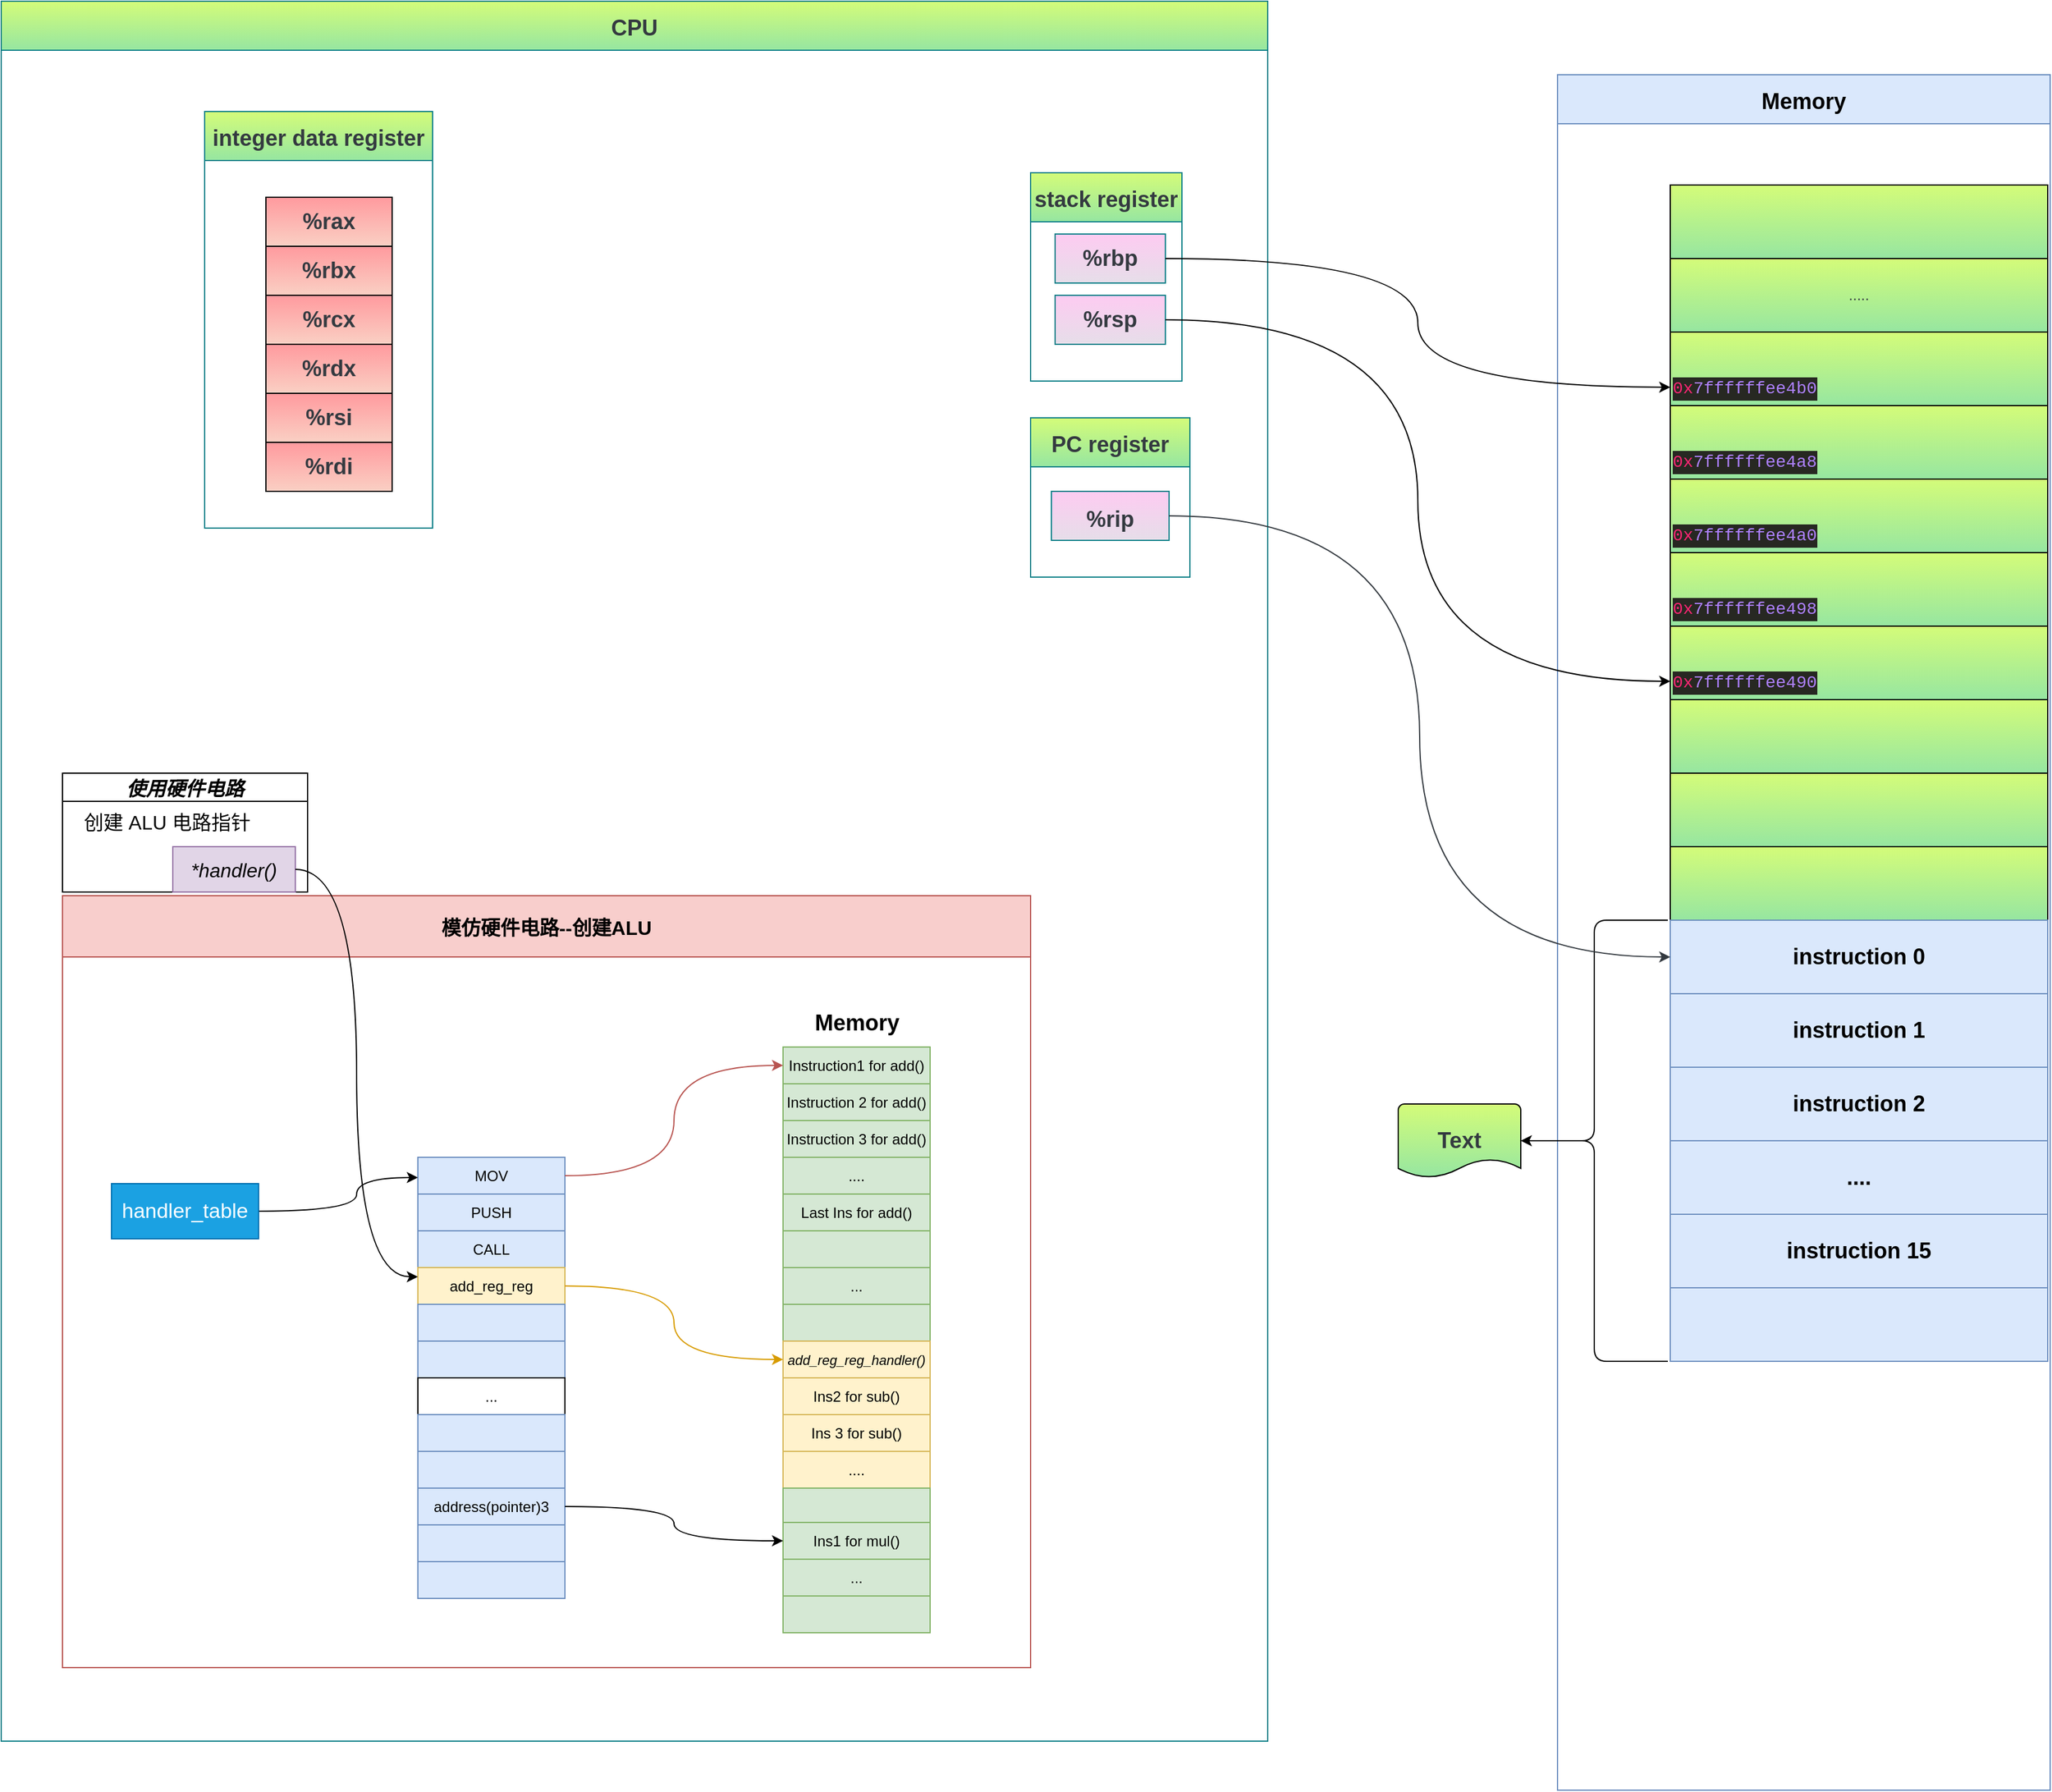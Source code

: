 <mxfile version="14.6.13" type="device"><diagram id="JoFZFky4XNBw48K1qNpD" name="第 1 页"><mxGraphModel dx="2441" dy="1209" grid="1" gridSize="10" guides="1" tooltips="1" connect="1" arrows="1" fold="1" page="1" pageScale="1" pageWidth="827" pageHeight="1169" math="0" shadow="0"><root><mxCell id="0"/><mxCell id="1" parent="0"/><mxCell id="xMDT4cU2lw6IxBGsYAug-6" value="CPU" style="swimlane;startSize=40;fontFamily=Helvetica;fontSize=18;strokeColor=#0e8088;swimlaneFillColor=none;gradientColor=#96e6a1;fillColor=#d4fc79;fontColor=#343A40;" parent="1" vertex="1"><mxGeometry x="-200" width="1033.5" height="1420" as="geometry"/></mxCell><mxCell id="ggRsp7n-Z-Ycf5MoJ60B-3" value="MOV" style="rounded=0;whiteSpace=wrap;html=1;fillColor=#dae8fc;strokeColor=#6c8ebf;" parent="xMDT4cU2lw6IxBGsYAug-6" vertex="1"><mxGeometry x="340" y="943.5" width="120" height="30" as="geometry"/></mxCell><mxCell id="ggRsp7n-Z-Ycf5MoJ60B-4" value="PUSH" style="rounded=0;whiteSpace=wrap;html=1;fillColor=#dae8fc;strokeColor=#6c8ebf;" parent="xMDT4cU2lw6IxBGsYAug-6" vertex="1"><mxGeometry x="340" y="973.5" width="120" height="30" as="geometry"/></mxCell><mxCell id="ggRsp7n-Z-Ycf5MoJ60B-6" value="CALL" style="rounded=0;whiteSpace=wrap;html=1;fillColor=#dae8fc;strokeColor=#6c8ebf;" parent="xMDT4cU2lw6IxBGsYAug-6" vertex="1"><mxGeometry x="340" y="1003.5" width="120" height="30" as="geometry"/></mxCell><mxCell id="ggRsp7n-Z-Ycf5MoJ60B-7" value="&lt;span&gt;add_reg_reg&lt;/span&gt;" style="rounded=0;whiteSpace=wrap;html=1;fillColor=#fff2cc;strokeColor=#d6b656;" parent="xMDT4cU2lw6IxBGsYAug-6" vertex="1"><mxGeometry x="340" y="1033.5" width="120" height="30" as="geometry"/></mxCell><mxCell id="ggRsp7n-Z-Ycf5MoJ60B-8" value="" style="rounded=0;whiteSpace=wrap;html=1;fillColor=#dae8fc;strokeColor=#6c8ebf;" parent="xMDT4cU2lw6IxBGsYAug-6" vertex="1"><mxGeometry x="340" y="1063.5" width="120" height="30" as="geometry"/></mxCell><mxCell id="ggRsp7n-Z-Ycf5MoJ60B-9" value="" style="rounded=0;whiteSpace=wrap;html=1;fillColor=#dae8fc;strokeColor=#6c8ebf;" parent="xMDT4cU2lw6IxBGsYAug-6" vertex="1"><mxGeometry x="340" y="1093.5" width="120" height="30" as="geometry"/></mxCell><mxCell id="ggRsp7n-Z-Ycf5MoJ60B-10" value="..." style="rounded=0;whiteSpace=wrap;html=1;" parent="xMDT4cU2lw6IxBGsYAug-6" vertex="1"><mxGeometry x="340" y="1123.5" width="120" height="30" as="geometry"/></mxCell><mxCell id="ggRsp7n-Z-Ycf5MoJ60B-11" value="" style="rounded=0;whiteSpace=wrap;html=1;fillColor=#dae8fc;strokeColor=#6c8ebf;" parent="xMDT4cU2lw6IxBGsYAug-6" vertex="1"><mxGeometry x="340" y="1153.5" width="120" height="30" as="geometry"/></mxCell><mxCell id="ggRsp7n-Z-Ycf5MoJ60B-12" value="" style="rounded=0;whiteSpace=wrap;html=1;fillColor=#dae8fc;strokeColor=#6c8ebf;" parent="xMDT4cU2lw6IxBGsYAug-6" vertex="1"><mxGeometry x="340" y="1183.5" width="120" height="30" as="geometry"/></mxCell><mxCell id="ggRsp7n-Z-Ycf5MoJ60B-14" value="address(pointer)3" style="rounded=0;whiteSpace=wrap;html=1;fillColor=#dae8fc;strokeColor=#6c8ebf;" parent="xMDT4cU2lw6IxBGsYAug-6" vertex="1"><mxGeometry x="340" y="1213.5" width="120" height="30" as="geometry"/></mxCell><mxCell id="ggRsp7n-Z-Ycf5MoJ60B-15" value="" style="rounded=0;whiteSpace=wrap;html=1;fillColor=#dae8fc;strokeColor=#6c8ebf;" parent="xMDT4cU2lw6IxBGsYAug-6" vertex="1"><mxGeometry x="340" y="1243.5" width="120" height="30" as="geometry"/></mxCell><mxCell id="ggRsp7n-Z-Ycf5MoJ60B-16" value="" style="rounded=0;whiteSpace=wrap;html=1;fillColor=#dae8fc;strokeColor=#6c8ebf;" parent="xMDT4cU2lw6IxBGsYAug-6" vertex="1"><mxGeometry x="340" y="1273.5" width="120" height="30" as="geometry"/></mxCell><mxCell id="ggRsp7n-Z-Ycf5MoJ60B-17" value="Instruction1 for add()" style="rounded=0;whiteSpace=wrap;html=1;fillColor=#d5e8d4;strokeColor=#82b366;" parent="xMDT4cU2lw6IxBGsYAug-6" vertex="1"><mxGeometry x="638" y="853.5" width="120" height="30" as="geometry"/></mxCell><mxCell id="ggRsp7n-Z-Ycf5MoJ60B-2" style="edgeStyle=orthogonalEdgeStyle;rounded=0;orthogonalLoop=1;jettySize=auto;html=1;exitX=1;exitY=0.5;exitDx=0;exitDy=0;entryX=0;entryY=0.5;entryDx=0;entryDy=0;curved=1;fillColor=#f8cecc;strokeColor=#b85450;" parent="xMDT4cU2lw6IxBGsYAug-6" source="ggRsp7n-Z-Ycf5MoJ60B-3" target="ggRsp7n-Z-Ycf5MoJ60B-17" edge="1"><mxGeometry relative="1" as="geometry"/></mxCell><mxCell id="ggRsp7n-Z-Ycf5MoJ60B-18" value="Instruction 2 for add()" style="rounded=0;whiteSpace=wrap;html=1;fillColor=#d5e8d4;strokeColor=#82b366;" parent="xMDT4cU2lw6IxBGsYAug-6" vertex="1"><mxGeometry x="638" y="883.5" width="120" height="30" as="geometry"/></mxCell><mxCell id="ggRsp7n-Z-Ycf5MoJ60B-19" value="Instruction 3 for add()" style="rounded=0;whiteSpace=wrap;html=1;fillColor=#d5e8d4;strokeColor=#82b366;" parent="xMDT4cU2lw6IxBGsYAug-6" vertex="1"><mxGeometry x="638" y="913.5" width="120" height="30" as="geometry"/></mxCell><mxCell id="ggRsp7n-Z-Ycf5MoJ60B-20" value="...." style="rounded=0;whiteSpace=wrap;html=1;fillColor=#d5e8d4;strokeColor=#82b366;" parent="xMDT4cU2lw6IxBGsYAug-6" vertex="1"><mxGeometry x="638" y="943.5" width="120" height="30" as="geometry"/></mxCell><mxCell id="ggRsp7n-Z-Ycf5MoJ60B-21" value="Last Ins for add()" style="rounded=0;whiteSpace=wrap;html=1;fillColor=#d5e8d4;strokeColor=#82b366;" parent="xMDT4cU2lw6IxBGsYAug-6" vertex="1"><mxGeometry x="638" y="973.5" width="120" height="30" as="geometry"/></mxCell><mxCell id="ggRsp7n-Z-Ycf5MoJ60B-22" value="" style="rounded=0;whiteSpace=wrap;html=1;fillColor=#d5e8d4;strokeColor=#82b366;" parent="xMDT4cU2lw6IxBGsYAug-6" vertex="1"><mxGeometry x="638" y="1003.5" width="120" height="30" as="geometry"/></mxCell><mxCell id="ggRsp7n-Z-Ycf5MoJ60B-23" value="..." style="rounded=0;whiteSpace=wrap;html=1;fillColor=#d5e8d4;strokeColor=#82b366;" parent="xMDT4cU2lw6IxBGsYAug-6" vertex="1"><mxGeometry x="638" y="1033.5" width="120" height="30" as="geometry"/></mxCell><mxCell id="ggRsp7n-Z-Ycf5MoJ60B-24" value="" style="rounded=0;whiteSpace=wrap;html=1;fillColor=#d5e8d4;strokeColor=#82b366;" parent="xMDT4cU2lw6IxBGsYAug-6" vertex="1"><mxGeometry x="638" y="1063.5" width="120" height="30" as="geometry"/></mxCell><mxCell id="ggRsp7n-Z-Ycf5MoJ60B-25" value="&lt;i&gt;&lt;font style=&quot;font-size: 11px&quot;&gt;add_reg_reg_handler()&lt;/font&gt;&lt;/i&gt;" style="rounded=0;whiteSpace=wrap;html=1;fillColor=#fff2cc;strokeColor=#d6b656;" parent="xMDT4cU2lw6IxBGsYAug-6" vertex="1"><mxGeometry x="638" y="1093.5" width="120" height="30" as="geometry"/></mxCell><mxCell id="ggRsp7n-Z-Ycf5MoJ60B-5" style="edgeStyle=orthogonalEdgeStyle;curved=1;rounded=0;orthogonalLoop=1;jettySize=auto;html=1;exitX=1;exitY=0.5;exitDx=0;exitDy=0;entryX=0;entryY=0.5;entryDx=0;entryDy=0;fillColor=#ffe6cc;strokeColor=#d79b00;" parent="xMDT4cU2lw6IxBGsYAug-6" source="ggRsp7n-Z-Ycf5MoJ60B-7" target="ggRsp7n-Z-Ycf5MoJ60B-25" edge="1"><mxGeometry relative="1" as="geometry"/></mxCell><mxCell id="ggRsp7n-Z-Ycf5MoJ60B-26" value="Ins2 for sub()" style="rounded=0;whiteSpace=wrap;html=1;fillColor=#fff2cc;strokeColor=#d6b656;" parent="xMDT4cU2lw6IxBGsYAug-6" vertex="1"><mxGeometry x="638" y="1123.5" width="120" height="30" as="geometry"/></mxCell><mxCell id="ggRsp7n-Z-Ycf5MoJ60B-27" value="Ins 3 for sub()" style="rounded=0;whiteSpace=wrap;html=1;fillColor=#fff2cc;strokeColor=#d6b656;" parent="xMDT4cU2lw6IxBGsYAug-6" vertex="1"><mxGeometry x="638" y="1153.5" width="120" height="30" as="geometry"/></mxCell><mxCell id="ggRsp7n-Z-Ycf5MoJ60B-28" value="...." style="rounded=0;whiteSpace=wrap;html=1;fillColor=#fff2cc;strokeColor=#d6b656;" parent="xMDT4cU2lw6IxBGsYAug-6" vertex="1"><mxGeometry x="638" y="1183.5" width="120" height="30" as="geometry"/></mxCell><mxCell id="ggRsp7n-Z-Ycf5MoJ60B-29" value="" style="rounded=0;whiteSpace=wrap;html=1;fillColor=#d5e8d4;strokeColor=#82b366;" parent="xMDT4cU2lw6IxBGsYAug-6" vertex="1"><mxGeometry x="638" y="1213.5" width="120" height="30" as="geometry"/></mxCell><mxCell id="ggRsp7n-Z-Ycf5MoJ60B-30" value="Ins1 for mul()" style="rounded=0;whiteSpace=wrap;html=1;fillColor=#d5e8d4;strokeColor=#82b366;" parent="xMDT4cU2lw6IxBGsYAug-6" vertex="1"><mxGeometry x="638" y="1241.5" width="120" height="30" as="geometry"/></mxCell><mxCell id="ggRsp7n-Z-Ycf5MoJ60B-13" style="edgeStyle=orthogonalEdgeStyle;curved=1;rounded=0;orthogonalLoop=1;jettySize=auto;html=1;exitX=1;exitY=0.5;exitDx=0;exitDy=0;entryX=0;entryY=0.5;entryDx=0;entryDy=0;" parent="xMDT4cU2lw6IxBGsYAug-6" source="ggRsp7n-Z-Ycf5MoJ60B-14" target="ggRsp7n-Z-Ycf5MoJ60B-30" edge="1"><mxGeometry relative="1" as="geometry"/></mxCell><mxCell id="ggRsp7n-Z-Ycf5MoJ60B-31" value="..." style="rounded=0;whiteSpace=wrap;html=1;fillColor=#d5e8d4;strokeColor=#82b366;" parent="xMDT4cU2lw6IxBGsYAug-6" vertex="1"><mxGeometry x="638" y="1271.5" width="120" height="30" as="geometry"/></mxCell><mxCell id="ggRsp7n-Z-Ycf5MoJ60B-32" value="" style="rounded=0;whiteSpace=wrap;html=1;fillColor=#d5e8d4;strokeColor=#82b366;" parent="xMDT4cU2lw6IxBGsYAug-6" vertex="1"><mxGeometry x="638" y="1301.5" width="120" height="30" as="geometry"/></mxCell><mxCell id="ggRsp7n-Z-Ycf5MoJ60B-33" value="&lt;h2&gt;Memory&lt;/h2&gt;" style="text;html=1;align=center;verticalAlign=middle;resizable=0;points=[];autosize=1;strokeColor=none;" parent="xMDT4cU2lw6IxBGsYAug-6" vertex="1"><mxGeometry x="658" y="808.5" width="80" height="50" as="geometry"/></mxCell><mxCell id="ggRsp7n-Z-Ycf5MoJ60B-34" style="edgeStyle=orthogonalEdgeStyle;curved=1;rounded=0;orthogonalLoop=1;jettySize=auto;html=1;exitX=1;exitY=0.5;exitDx=0;exitDy=0;" parent="xMDT4cU2lw6IxBGsYAug-6" source="ggRsp7n-Z-Ycf5MoJ60B-35" edge="1"><mxGeometry relative="1" as="geometry"><mxPoint x="210" y="959" as="sourcePoint"/><mxPoint x="340" y="960" as="targetPoint"/><Array as="points"><mxPoint x="290" y="987"/><mxPoint x="290" y="960"/></Array></mxGeometry></mxCell><mxCell id="ggRsp7n-Z-Ycf5MoJ60B-35" value="&lt;font style=&quot;font-size: 17px&quot;&gt;handler_table&lt;/font&gt;" style="rounded=0;whiteSpace=wrap;html=1;fillColor=#1ba1e2;strokeColor=#006EAF;fontColor=#ffffff;" parent="xMDT4cU2lw6IxBGsYAug-6" vertex="1"><mxGeometry x="90" y="965" width="120" height="45" as="geometry"/></mxCell><mxCell id="ggRsp7n-Z-Ycf5MoJ60B-36" value="模仿硬件电路--创建ALU" style="swimlane;startSize=50;fontSize=16;fillColor=#f8cecc;strokeColor=#b85450;" parent="xMDT4cU2lw6IxBGsYAug-6" vertex="1"><mxGeometry x="50" y="730" width="790" height="630" as="geometry"/></mxCell><mxCell id="ggRsp7n-Z-Ycf5MoJ60B-37" value="使用硬件电路 " style="swimlane;fontSize=16;startSize=23;fontStyle=3" parent="xMDT4cU2lw6IxBGsYAug-6" vertex="1"><mxGeometry x="50" y="630" width="200" height="97" as="geometry"/></mxCell><mxCell id="ggRsp7n-Z-Ycf5MoJ60B-38" value="创建 ALU 电路指针" style="text;html=1;align=center;verticalAlign=middle;resizable=0;points=[];autosize=1;strokeColor=none;fontSize=16;" parent="ggRsp7n-Z-Ycf5MoJ60B-37" vertex="1"><mxGeometry x="10" y="30" width="150" height="20" as="geometry"/></mxCell><mxCell id="ggRsp7n-Z-Ycf5MoJ60B-39" value="&lt;i&gt;*handler()&lt;/i&gt;" style="rounded=0;whiteSpace=wrap;html=1;fontSize=16;fillColor=#e1d5e7;strokeColor=#9673a6;" parent="ggRsp7n-Z-Ycf5MoJ60B-37" vertex="1"><mxGeometry x="90" y="60" width="100" height="37" as="geometry"/></mxCell><mxCell id="ggRsp7n-Z-Ycf5MoJ60B-40" style="edgeStyle=orthogonalEdgeStyle;curved=1;rounded=0;orthogonalLoop=1;jettySize=auto;html=1;exitX=1;exitY=0.5;exitDx=0;exitDy=0;entryX=0;entryY=0.25;entryDx=0;entryDy=0;fontSize=16;" parent="xMDT4cU2lw6IxBGsYAug-6" source="ggRsp7n-Z-Ycf5MoJ60B-39" target="ggRsp7n-Z-Ycf5MoJ60B-7" edge="1"><mxGeometry relative="1" as="geometry"/></mxCell><mxCell id="xMDT4cU2lw6IxBGsYAug-47" value="stack register" style="swimlane;startSize=40;fontFamily=Helvetica;fontSize=18;strokeColor=#0e8088;swimlaneFillColor=none;gradientColor=#96e6a1;fillColor=#d4fc79;fontColor=#343A40;" parent="xMDT4cU2lw6IxBGsYAug-6" vertex="1"><mxGeometry x="840" y="140" width="123.5" height="170" as="geometry"/></mxCell><mxCell id="xMDT4cU2lw6IxBGsYAug-15" value="&lt;font color=&quot;#343a40&quot;&gt;&lt;b&gt;%rbp&lt;/b&gt;&lt;/font&gt;" style="rounded=0;whiteSpace=wrap;html=1;fillColor=#fdcbf1;gradientColor=#e6dee9;fontColor=#FF99CC;fontSize=18;strokeColor=#0e8088;startSize=40;" parent="xMDT4cU2lw6IxBGsYAug-47" vertex="1"><mxGeometry x="20" y="50" width="90" height="40" as="geometry"/></mxCell><mxCell id="xMDT4cU2lw6IxBGsYAug-13" value="&lt;font color=&quot;#343a40&quot;&gt;&lt;b&gt;%rsp&lt;/b&gt;&lt;/font&gt;" style="rounded=0;whiteSpace=wrap;html=1;fillColor=#fdcbf1;gradientColor=#e6dee9;fontColor=#FF99CC;fontSize=18;strokeColor=#0e8088;startSize=40;" parent="xMDT4cU2lw6IxBGsYAug-47" vertex="1"><mxGeometry x="20" y="100" width="90" height="40" as="geometry"/></mxCell><mxCell id="xMDT4cU2lw6IxBGsYAug-61" value="integer data register" style="swimlane;startSize=40;fontFamily=Helvetica;fontSize=18;strokeColor=#0e8088;swimlaneFillColor=none;gradientColor=#96e6a1;fillColor=#d4fc79;fontColor=#343A40;rounded=0;sketch=0;" parent="xMDT4cU2lw6IxBGsYAug-6" vertex="1"><mxGeometry x="166" y="90" width="186" height="340" as="geometry"/></mxCell><mxCell id="xMDT4cU2lw6IxBGsYAug-62" value="&lt;h2&gt;&lt;font&gt;%rax&lt;/font&gt;&lt;/h2&gt;" style="rounded=0;whiteSpace=wrap;html=1;fillColor=#ff9a9e;gradientColor=#fad0c4;&#10;&#10;background-image: linear-gradient(45deg, #ff9a9e 0%, #fad0c4 99%, #fad0c4 100%);sketch=0;fontColor=#343A40;" parent="xMDT4cU2lw6IxBGsYAug-61" vertex="1"><mxGeometry x="50" y="70" width="103" height="40" as="geometry"/></mxCell><mxCell id="xMDT4cU2lw6IxBGsYAug-77" value="&lt;h2&gt;&lt;font&gt;%rbx&lt;/font&gt;&lt;/h2&gt;" style="rounded=0;whiteSpace=wrap;html=1;fillColor=#ff9a9e;gradientColor=#fad0c4;&#10;&#10;background-image: linear-gradient(45deg, #ff9a9e 0%, #fad0c4 99%, #fad0c4 100%);sketch=0;fontColor=#343A40;" parent="xMDT4cU2lw6IxBGsYAug-61" vertex="1"><mxGeometry x="50" y="110" width="103" height="40" as="geometry"/></mxCell><mxCell id="xMDT4cU2lw6IxBGsYAug-78" value="&lt;h2&gt;&lt;font&gt;%rcx&lt;/font&gt;&lt;/h2&gt;" style="rounded=0;whiteSpace=wrap;html=1;fillColor=#ff9a9e;gradientColor=#fad0c4;&#10;&#10;background-image: linear-gradient(45deg, #ff9a9e 0%, #fad0c4 99%, #fad0c4 100%);sketch=0;fontColor=#343A40;" parent="xMDT4cU2lw6IxBGsYAug-61" vertex="1"><mxGeometry x="50" y="150" width="103" height="40" as="geometry"/></mxCell><mxCell id="xMDT4cU2lw6IxBGsYAug-79" value="&lt;h2&gt;&lt;font&gt;%rdx&lt;/font&gt;&lt;/h2&gt;" style="rounded=0;whiteSpace=wrap;html=1;fillColor=#ff9a9e;gradientColor=#fad0c4;&#10;&#10;background-image: linear-gradient(45deg, #ff9a9e 0%, #fad0c4 99%, #fad0c4 100%);sketch=0;fontColor=#343A40;" parent="xMDT4cU2lw6IxBGsYAug-61" vertex="1"><mxGeometry x="50" y="190" width="103" height="40" as="geometry"/></mxCell><mxCell id="ftNxSX69mLxL43hxrWK6-1" value="&lt;h2&gt;&lt;font&gt;%rsi&lt;/font&gt;&lt;/h2&gt;" style="rounded=0;whiteSpace=wrap;html=1;fillColor=#ff9a9e;gradientColor=#fad0c4;&#10;&#10;background-image: linear-gradient(45deg, #ff9a9e 0%, #fad0c4 99%, #fad0c4 100%);sketch=0;fontColor=#343A40;" vertex="1" parent="xMDT4cU2lw6IxBGsYAug-61"><mxGeometry x="50" y="230" width="103" height="40" as="geometry"/></mxCell><mxCell id="ftNxSX69mLxL43hxrWK6-2" value="&lt;h2&gt;&lt;font&gt;%rdi&lt;/font&gt;&lt;/h2&gt;" style="rounded=0;whiteSpace=wrap;html=1;fillColor=#ff9a9e;gradientColor=#fad0c4;&#10;&#10;background-image: linear-gradient(45deg, #ff9a9e 0%, #fad0c4 99%, #fad0c4 100%);sketch=0;fontColor=#343A40;" vertex="1" parent="xMDT4cU2lw6IxBGsYAug-61"><mxGeometry x="50" y="270" width="103" height="40" as="geometry"/></mxCell><mxCell id="ftNxSX69mLxL43hxrWK6-4" value="PC register" style="swimlane;startSize=40;fontFamily=Helvetica;fontSize=18;strokeColor=#0e8088;swimlaneFillColor=none;gradientColor=#96e6a1;fillColor=#d4fc79;fontColor=#343A40;" vertex="1" parent="xMDT4cU2lw6IxBGsYAug-6"><mxGeometry x="840" y="340" width="130" height="130" as="geometry"/></mxCell><mxCell id="xMDT4cU2lw6IxBGsYAug-57" value="&lt;h2&gt;&lt;font style=&quot;font-size: 18px&quot; color=&quot;#343a40&quot;&gt;%rip&lt;/font&gt;&lt;/h2&gt;" style="rounded=0;whiteSpace=wrap;html=1;fontColor=#FF99CC;fillColor=#fdcbf1;gradientColor=#e6dee9;fontSize=18;startSize=40;strokeColor=#0e8088;" parent="ftNxSX69mLxL43hxrWK6-4" vertex="1"><mxGeometry x="17" y="60" width="96" height="40" as="geometry"/></mxCell><mxCell id="xMDT4cU2lw6IxBGsYAug-8" value="Memory" style="swimlane;startSize=40;fontFamily=Helvetica;fontSize=18;strokeColor=#6c8ebf;swimlaneFillColor=none;fillColor=#dae8fc;" parent="1" vertex="1"><mxGeometry x="1070" y="60" width="402" height="1400" as="geometry"/></mxCell><mxCell id="xMDT4cU2lw6IxBGsYAug-17" value="" style="rounded=0;whiteSpace=wrap;html=1;fontColor=#FF99CC;fillColor=#d4fc79;gradientColor=#96e6a1;strokeColor=#000000;" parent="xMDT4cU2lw6IxBGsYAug-8" vertex="1"><mxGeometry x="92" y="450" width="308" height="60" as="geometry"/></mxCell><mxCell id="xMDT4cU2lw6IxBGsYAug-18" value="" style="rounded=0;whiteSpace=wrap;html=1;fontColor=#FF99CC;fillColor=#d4fc79;gradientColor=#96e6a1;strokeColor=#000000;" parent="xMDT4cU2lw6IxBGsYAug-8" vertex="1"><mxGeometry x="92" y="390" width="308" height="60" as="geometry"/></mxCell><mxCell id="xMDT4cU2lw6IxBGsYAug-19" value="" style="rounded=0;whiteSpace=wrap;html=1;fontColor=#FF99CC;fillColor=#d4fc79;gradientColor=#96e6a1;strokeColor=#000000;" parent="xMDT4cU2lw6IxBGsYAug-8" vertex="1"><mxGeometry x="92" y="330" width="308" height="60" as="geometry"/></mxCell><mxCell id="xMDT4cU2lw6IxBGsYAug-20" value="" style="rounded=0;whiteSpace=wrap;html=1;fontColor=#FF99CC;fillColor=#d4fc79;gradientColor=#96e6a1;strokeColor=#000000;" parent="xMDT4cU2lw6IxBGsYAug-8" vertex="1"><mxGeometry x="92" y="270" width="308" height="60" as="geometry"/></mxCell><mxCell id="xMDT4cU2lw6IxBGsYAug-21" value="" style="rounded=0;whiteSpace=wrap;html=1;fontColor=#FF99CC;fillColor=#d4fc79;gradientColor=#96e6a1;strokeColor=#000000;" parent="xMDT4cU2lw6IxBGsYAug-8" vertex="1"><mxGeometry x="92" y="210" width="308" height="60" as="geometry"/></mxCell><mxCell id="xMDT4cU2lw6IxBGsYAug-22" value="&lt;div style=&quot;color: rgb(253, 255, 241); background-color: rgb(39, 40, 34); font-family: consolas, monokai, 微软雅黑, &amp;quot;comic sans ms&amp;quot;, &amp;quot;courier new&amp;quot;, monospace, consolas, &amp;quot;courier new&amp;quot;, monospace; font-weight: normal; font-size: 14px; line-height: 19px;&quot;&gt;&lt;div&gt;&lt;span style=&quot;color: #f92672&quot;&gt;0x&lt;/span&gt;&lt;span style=&quot;color: #ae81ff&quot;&gt;7ffffffee4a0&lt;/span&gt;&lt;/div&gt;&lt;/div&gt;" style="text;whiteSpace=wrap;html=1;fontColor=#343A40;" parent="xMDT4cU2lw6IxBGsYAug-8" vertex="1"><mxGeometry x="92" y="360" width="110" height="30" as="geometry"/></mxCell><mxCell id="xMDT4cU2lw6IxBGsYAug-23" value="&lt;div style=&quot;color: rgb(253, 255, 241); background-color: rgb(39, 40, 34); font-family: consolas, monokai, 微软雅黑, &amp;quot;comic sans ms&amp;quot;, &amp;quot;courier new&amp;quot;, monospace, consolas, &amp;quot;courier new&amp;quot;, monospace; font-weight: normal; font-size: 14px; line-height: 19px;&quot;&gt;&lt;div&gt;&lt;span style=&quot;color: #f92672&quot;&gt;0x&lt;/span&gt;&lt;span style=&quot;color: #ae81ff&quot;&gt;7ffffffee4a8&lt;/span&gt;&lt;/div&gt;&lt;/div&gt;" style="text;whiteSpace=wrap;html=1;fontColor=#343A40;" parent="xMDT4cU2lw6IxBGsYAug-8" vertex="1"><mxGeometry x="92" y="300" width="110" height="30" as="geometry"/></mxCell><mxCell id="xMDT4cU2lw6IxBGsYAug-24" value="&lt;div style=&quot;color: rgb(253, 255, 241); background-color: rgb(39, 40, 34); font-family: consolas, monokai, 微软雅黑, &amp;quot;comic sans ms&amp;quot;, &amp;quot;courier new&amp;quot;, monospace, consolas, &amp;quot;courier new&amp;quot;, monospace; font-weight: normal; font-size: 14px; line-height: 19px;&quot;&gt;&lt;div&gt;&lt;span style=&quot;color: #f92672&quot;&gt;0x&lt;/span&gt;&lt;span style=&quot;color: #ae81ff&quot;&gt;7ffffffee4b0&lt;/span&gt;&lt;/div&gt;&lt;/div&gt;" style="text;whiteSpace=wrap;html=1;fontColor=#343A40;" parent="xMDT4cU2lw6IxBGsYAug-8" vertex="1"><mxGeometry x="92" y="240" width="80" height="30" as="geometry"/></mxCell><mxCell id="xMDT4cU2lw6IxBGsYAug-16" value="&lt;div style=&quot;color: rgb(253, 255, 241); background-color: rgb(39, 40, 34); font-family: consolas, monokai, 微软雅黑, &amp;quot;comic sans ms&amp;quot;, &amp;quot;courier new&amp;quot;, monospace, consolas, &amp;quot;courier new&amp;quot;, monospace; font-weight: normal; font-size: 14px; line-height: 19px;&quot;&gt;&lt;div&gt;&lt;span style=&quot;color: #f92672&quot;&gt;0x&lt;/span&gt;&lt;span style=&quot;color: #ae81ff&quot;&gt;7ffffffee498&lt;/span&gt;&lt;/div&gt;&lt;/div&gt;" style="text;whiteSpace=wrap;html=1;fontColor=#343A40;" parent="xMDT4cU2lw6IxBGsYAug-8" vertex="1"><mxGeometry x="92" y="420" width="110" height="30" as="geometry"/></mxCell><mxCell id="xMDT4cU2lw6IxBGsYAug-9" value="&lt;div style=&quot;color: rgb(253, 255, 241); background-color: rgb(39, 40, 34); font-family: consolas, monokai, 微软雅黑, &amp;quot;comic sans ms&amp;quot;, &amp;quot;courier new&amp;quot;, monospace, consolas, &amp;quot;courier new&amp;quot;, monospace; font-weight: normal; font-size: 14px; line-height: 19px;&quot;&gt;&lt;div&gt;&lt;span style=&quot;color: #f92672&quot;&gt;0x&lt;/span&gt;&lt;span style=&quot;color: #ae81ff&quot;&gt;7ffffffee490&lt;/span&gt;&lt;/div&gt;&lt;/div&gt;" style="text;whiteSpace=wrap;html=1;fontColor=#343A40;" parent="xMDT4cU2lw6IxBGsYAug-8" vertex="1"><mxGeometry x="92" y="480" width="110" height="30" as="geometry"/></mxCell><mxCell id="xMDT4cU2lw6IxBGsYAug-27" value="&lt;font color=&quot;#343a40&quot;&gt;.....&lt;/font&gt;" style="rounded=0;whiteSpace=wrap;html=1;fontColor=#FF99CC;fillColor=#d4fc79;gradientColor=#96e6a1;strokeColor=#000000;" parent="xMDT4cU2lw6IxBGsYAug-8" vertex="1"><mxGeometry x="92" y="150" width="308" height="60" as="geometry"/></mxCell><mxCell id="xMDT4cU2lw6IxBGsYAug-28" value="" style="rounded=0;whiteSpace=wrap;html=1;fontColor=#FF99CC;fillColor=#d4fc79;gradientColor=#96e6a1;strokeColor=#000000;" parent="xMDT4cU2lw6IxBGsYAug-8" vertex="1"><mxGeometry x="92" y="90" width="308" height="60" as="geometry"/></mxCell><mxCell id="xMDT4cU2lw6IxBGsYAug-31" value="" style="rounded=0;whiteSpace=wrap;html=1;fontColor=#FF99CC;fillColor=#d4fc79;gradientColor=#96e6a1;strokeColor=#000000;" parent="xMDT4cU2lw6IxBGsYAug-8" vertex="1"><mxGeometry x="92" y="510" width="308" height="60" as="geometry"/></mxCell><mxCell id="xMDT4cU2lw6IxBGsYAug-32" value="" style="rounded=0;whiteSpace=wrap;html=1;fontColor=#FF99CC;fillColor=#d4fc79;gradientColor=#96e6a1;strokeColor=#000000;" parent="xMDT4cU2lw6IxBGsYAug-8" vertex="1"><mxGeometry x="92" y="570" width="308" height="60" as="geometry"/></mxCell><mxCell id="xMDT4cU2lw6IxBGsYAug-33" value="" style="rounded=0;whiteSpace=wrap;html=1;fontColor=#FF99CC;fillColor=#d4fc79;gradientColor=#96e6a1;strokeColor=#000000;" parent="xMDT4cU2lw6IxBGsYAug-8" vertex="1"><mxGeometry x="92" y="630" width="308" height="60" as="geometry"/></mxCell><mxCell id="xMDT4cU2lw6IxBGsYAug-34" value="&lt;h2&gt;instruction 0&lt;/h2&gt;" style="rounded=0;whiteSpace=wrap;html=1;fillColor=#dae8fc;strokeColor=#6c8ebf;" parent="xMDT4cU2lw6IxBGsYAug-8" vertex="1"><mxGeometry x="92" y="690" width="308" height="60" as="geometry"/></mxCell><mxCell id="xMDT4cU2lw6IxBGsYAug-35" value="&lt;h2&gt;instruction 1&lt;/h2&gt;" style="rounded=0;whiteSpace=wrap;html=1;fillColor=#dae8fc;strokeColor=#6c8ebf;" parent="xMDT4cU2lw6IxBGsYAug-8" vertex="1"><mxGeometry x="92" y="750" width="308" height="60" as="geometry"/></mxCell><mxCell id="xMDT4cU2lw6IxBGsYAug-36" value="&lt;h2&gt;instruction 2&lt;/h2&gt;" style="rounded=0;whiteSpace=wrap;html=1;fillColor=#dae8fc;strokeColor=#6c8ebf;" parent="xMDT4cU2lw6IxBGsYAug-8" vertex="1"><mxGeometry x="92" y="810" width="308" height="60" as="geometry"/></mxCell><mxCell id="xMDT4cU2lw6IxBGsYAug-42" value="&lt;h2&gt;....&lt;/h2&gt;" style="rounded=0;whiteSpace=wrap;html=1;fillColor=#dae8fc;strokeColor=#6c8ebf;" parent="xMDT4cU2lw6IxBGsYAug-8" vertex="1"><mxGeometry x="92" y="870" width="308" height="60" as="geometry"/></mxCell><mxCell id="xMDT4cU2lw6IxBGsYAug-43" value="&lt;h2&gt;instruction 15&lt;/h2&gt;" style="rounded=0;whiteSpace=wrap;html=1;fillColor=#dae8fc;strokeColor=#6c8ebf;" parent="xMDT4cU2lw6IxBGsYAug-8" vertex="1"><mxGeometry x="92" y="930" width="308" height="60" as="geometry"/></mxCell><mxCell id="xMDT4cU2lw6IxBGsYAug-44" value="" style="rounded=0;whiteSpace=wrap;html=1;fillColor=#dae8fc;strokeColor=#6c8ebf;" parent="xMDT4cU2lw6IxBGsYAug-8" vertex="1"><mxGeometry x="92" y="990" width="308" height="60" as="geometry"/></mxCell><mxCell id="xMDT4cU2lw6IxBGsYAug-14" style="edgeStyle=orthogonalEdgeStyle;rounded=0;orthogonalLoop=1;jettySize=auto;html=1;exitX=1;exitY=0.5;exitDx=0;exitDy=0;entryX=0;entryY=0.5;entryDx=0;entryDy=0;fontColor=#343A40;curved=1;" parent="1" source="xMDT4cU2lw6IxBGsYAug-13" target="xMDT4cU2lw6IxBGsYAug-9" edge="1"><mxGeometry relative="1" as="geometry"/></mxCell><mxCell id="xMDT4cU2lw6IxBGsYAug-25" style="edgeStyle=orthogonalEdgeStyle;rounded=0;orthogonalLoop=1;jettySize=auto;html=1;exitX=1;exitY=0.5;exitDx=0;exitDy=0;entryX=0;entryY=0.5;entryDx=0;entryDy=0;fontColor=#343A40;curved=1;" parent="1" source="xMDT4cU2lw6IxBGsYAug-15" target="xMDT4cU2lw6IxBGsYAug-24" edge="1"><mxGeometry relative="1" as="geometry"/></mxCell><mxCell id="xMDT4cU2lw6IxBGsYAug-50" style="edgeStyle=orthogonalEdgeStyle;curved=1;rounded=0;orthogonalLoop=1;jettySize=auto;html=1;exitX=0.1;exitY=0.5;exitDx=0;exitDy=0;exitPerimeter=0;entryX=1;entryY=0.5;entryDx=0;entryDy=0;entryPerimeter=0;fontColor=#343A40;" parent="1" source="xMDT4cU2lw6IxBGsYAug-45" target="xMDT4cU2lw6IxBGsYAug-49" edge="1"><mxGeometry relative="1" as="geometry"/></mxCell><mxCell id="xMDT4cU2lw6IxBGsYAug-45" value="" style="shape=curlyBracket;whiteSpace=wrap;html=1;rounded=1;fontColor=#343A40;strokeColor=#000000;" parent="1" vertex="1"><mxGeometry x="1040" y="750" width="120" height="360" as="geometry"/></mxCell><mxCell id="xMDT4cU2lw6IxBGsYAug-49" value="&lt;h2&gt;&lt;font color=&quot;#343a40&quot;&gt;Text&lt;/font&gt;&lt;/h2&gt;" style="html=1;shape=mxgraph.flowchart.document2;whiteSpace=wrap;size=0.25;fillColor=#d4fc79;strokeColor=#000000;rounded=0;fontColor=#FF99CC;gradientColor=#96e6a1;" parent="1" vertex="1"><mxGeometry x="940" y="900" width="100" height="60" as="geometry"/></mxCell><mxCell id="xMDT4cU2lw6IxBGsYAug-60" style="edgeStyle=orthogonalEdgeStyle;curved=1;rounded=0;orthogonalLoop=1;jettySize=auto;html=1;exitX=1;exitY=0.5;exitDx=0;exitDy=0;entryX=0;entryY=0.5;entryDx=0;entryDy=0;fontSize=18;fontColor=#FF99CC;startSize=40;fillColor=#f8cecc;strokeColor=#343A40;" parent="1" source="xMDT4cU2lw6IxBGsYAug-57" target="xMDT4cU2lw6IxBGsYAug-34" edge="1"><mxGeometry relative="1" as="geometry"/></mxCell></root></mxGraphModel></diagram></mxfile>